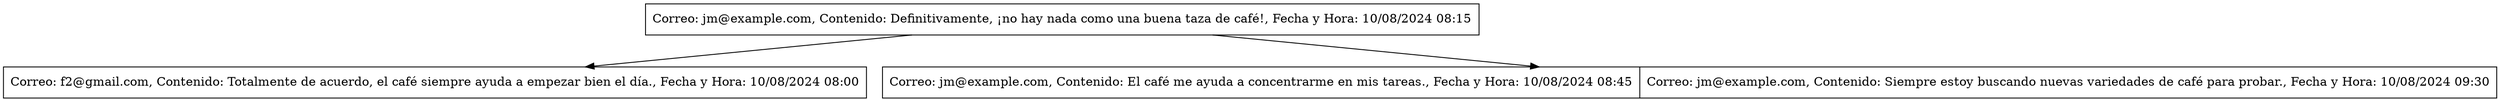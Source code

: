 digraph G {
node [shape=record];
"Nodo1"[label="Correo: jm@example.com, Contenido: Definitivamente, ¡no hay nada como una buena taza de café!, Fecha y Hora: 10/08/2024 08:15", shape=record];
"Nodo1"->"Nodo2";
"Nodo2"[label="Correo: f2@gmail.com, Contenido: Totalmente de acuerdo, el café siempre ayuda a empezar bien el día., Fecha y Hora: 10/08/2024 08:00", shape=record];
"Nodo1"->"Nodo3";
"Nodo3"[label="Correo: jm@example.com, Contenido: El café me ayuda a concentrarme en mis tareas., Fecha y Hora: 10/08/2024 08:45|Correo: jm@example.com, Contenido: Siempre estoy buscando nuevas variedades de café para probar., Fecha y Hora: 10/08/2024 09:30", shape=record];
}
